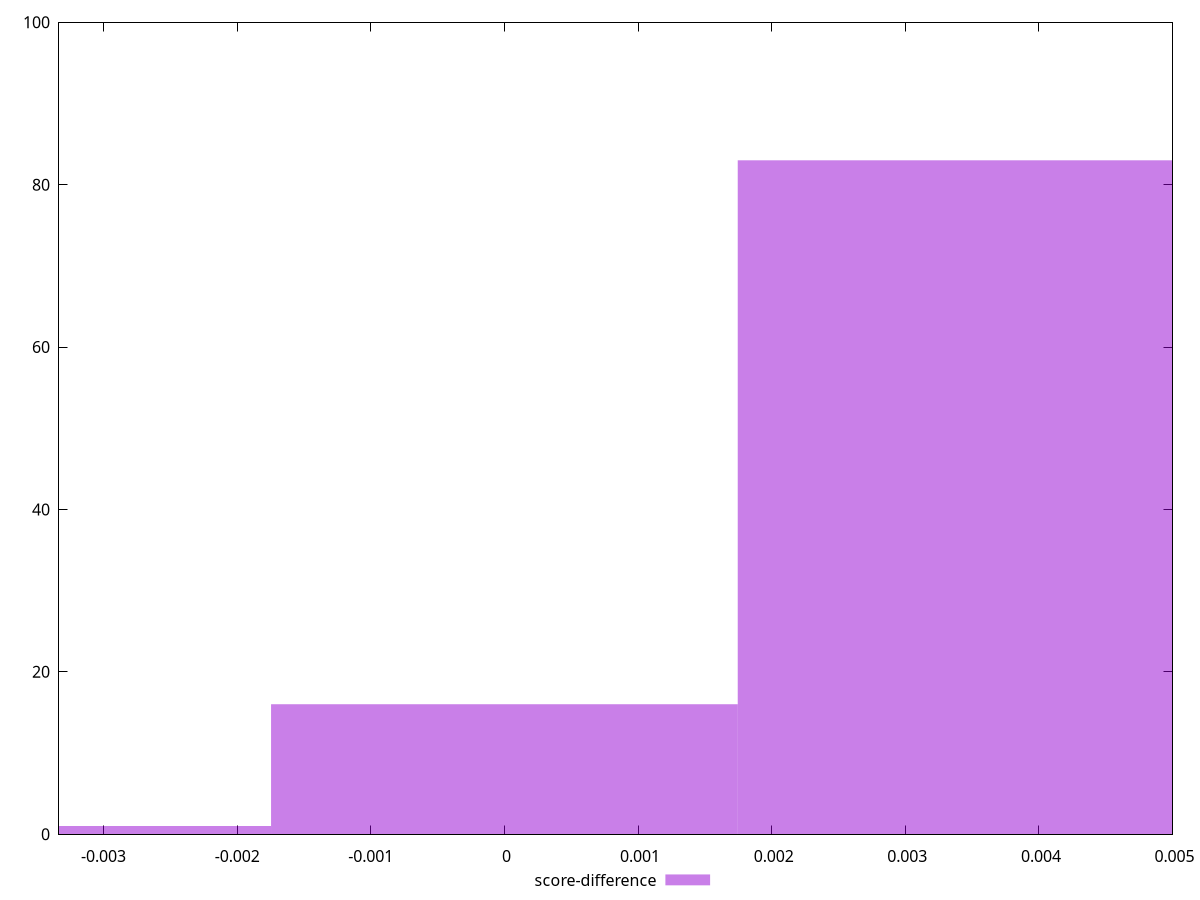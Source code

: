 reset

$scoreDifference <<EOF
0 16
0.003492549635454794 83
-0.003492549635454794 1
EOF

set key outside below
set boxwidth 0.003492549635454794
set xrange [-0.0033333333333334103:0.0050000000000000044]
set yrange [0:100]
set trange [0:100]
set style fill transparent solid 0.5 noborder
set terminal svg size 640, 490 enhanced background rgb 'white'
set output "reprap/unused-css-rules/samples/pages/score-difference/histogram.svg"

plot $scoreDifference title "score-difference" with boxes

reset
